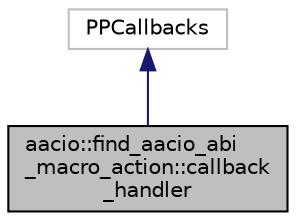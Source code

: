 digraph "aacio::find_aacio_abi_macro_action::callback_handler"
{
  edge [fontname="Helvetica",fontsize="10",labelfontname="Helvetica",labelfontsize="10"];
  node [fontname="Helvetica",fontsize="10",shape=record];
  Node0 [label="aacio::find_aacio_abi\l_macro_action::callback\l_handler",height=0.2,width=0.4,color="black", fillcolor="grey75", style="filled", fontcolor="black"];
  Node1 -> Node0 [dir="back",color="midnightblue",fontsize="10",style="solid",fontname="Helvetica"];
  Node1 [label="PPCallbacks",height=0.2,width=0.4,color="grey75", fillcolor="white", style="filled"];
}
